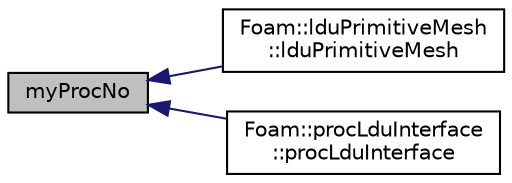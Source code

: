 digraph "myProcNo"
{
  bgcolor="transparent";
  edge [fontname="Helvetica",fontsize="10",labelfontname="Helvetica",labelfontsize="10"];
  node [fontname="Helvetica",fontsize="10",shape=record];
  rankdir="LR";
  Node1 [label="myProcNo",height=0.2,width=0.4,color="black", fillcolor="grey75", style="filled", fontcolor="black"];
  Node1 -> Node2 [dir="back",color="midnightblue",fontsize="10",style="solid",fontname="Helvetica"];
  Node2 [label="Foam::lduPrimitiveMesh\l::lduPrimitiveMesh",height=0.2,width=0.4,color="black",URL="$a01285.html#aeae1eb8af27cafdc116980dd48968d19",tooltip="Construct by combining multiple meshes. The meshes come from. "];
  Node1 -> Node3 [dir="back",color="midnightblue",fontsize="10",style="solid",fontname="Helvetica"];
  Node3 [label="Foam::procLduInterface\l::procLduInterface",height=0.2,width=0.4,color="black",URL="$a01999.html#a3547e45b50df57937b53a84704f7eb27"];
}
